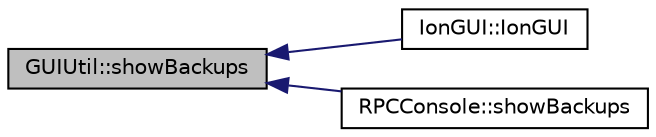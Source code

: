 digraph "GUIUtil::showBackups"
{
  edge [fontname="Helvetica",fontsize="10",labelfontname="Helvetica",labelfontsize="10"];
  node [fontname="Helvetica",fontsize="10",shape=record];
  rankdir="LR";
  Node301 [label="GUIUtil::showBackups",height=0.2,width=0.4,color="black", fillcolor="grey75", style="filled", fontcolor="black"];
  Node301 -> Node302 [dir="back",color="midnightblue",fontsize="10",style="solid",fontname="Helvetica"];
  Node302 [label="IonGUI::IonGUI",height=0.2,width=0.4,color="black", fillcolor="white", style="filled",URL="$class_ion_g_u_i.html#ad0e22e4901b039bcc987ef0328c8c5d4"];
  Node301 -> Node303 [dir="back",color="midnightblue",fontsize="10",style="solid",fontname="Helvetica"];
  Node303 [label="RPCConsole::showBackups",height=0.2,width=0.4,color="black", fillcolor="white", style="filled",URL="$class_r_p_c_console.html#a013ee20b746b6453375738e7b5e1cb4e",tooltip="Show folder with wallet backups in default browser. "];
}
